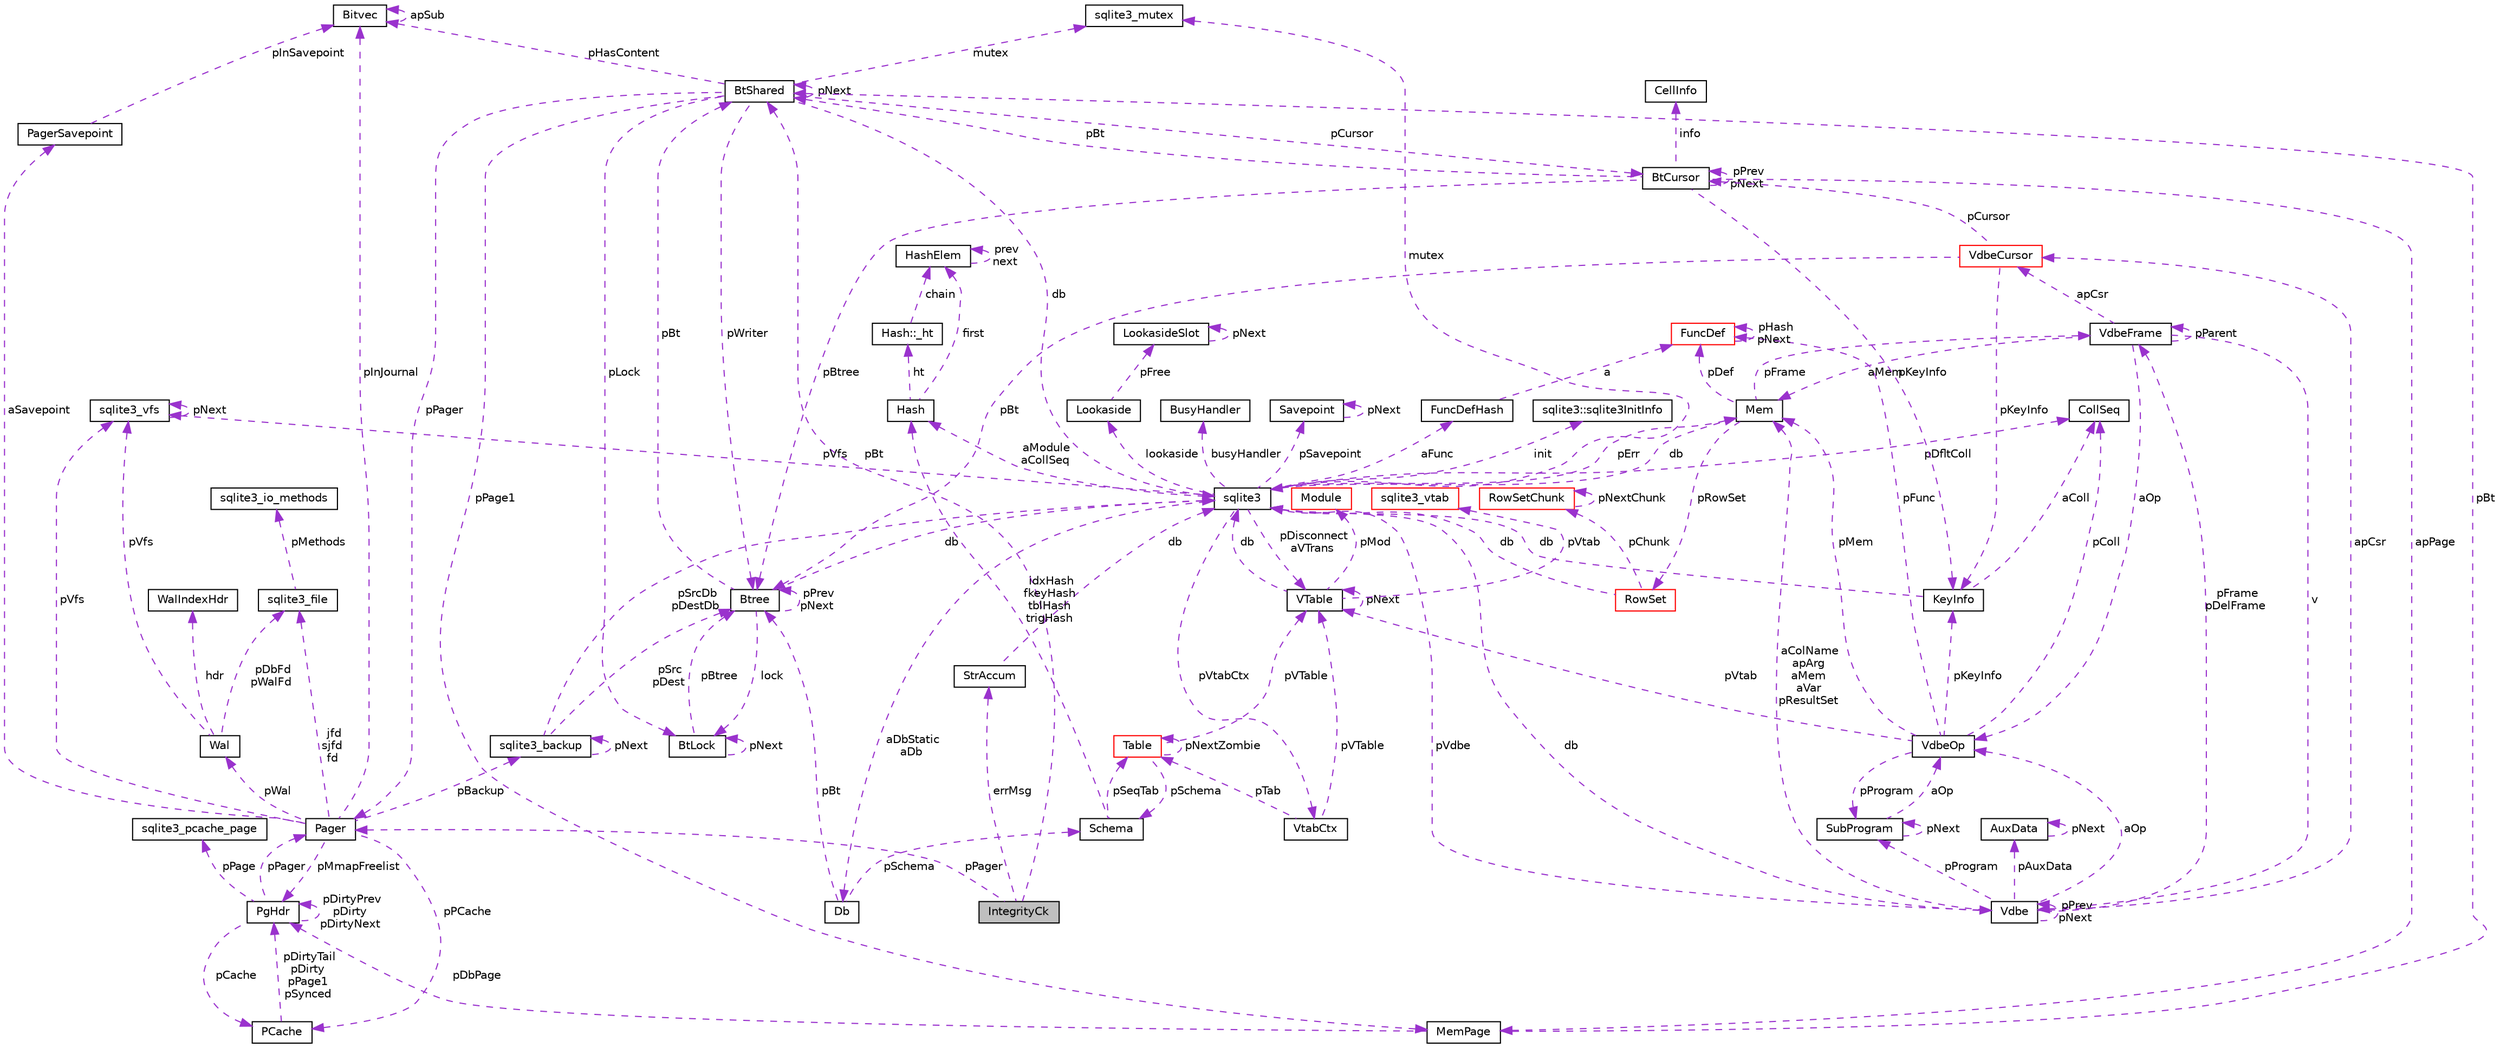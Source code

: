 digraph G
{
 // INTERACTIVE_SVG=YES
  edge [fontname="Helvetica",fontsize="10",labelfontname="Helvetica",labelfontsize="10"];
  node [fontname="Helvetica",fontsize="10",shape=record];
  Node1 [label="IntegrityCk",height=0.2,width=0.4,color="black", fillcolor="grey75", style="filled" fontcolor="black"];
  Node2 -> Node1 [dir="back",color="darkorchid3",fontsize="10",style="dashed",label=" pBt" ,fontname="Helvetica"];
  Node2 [label="BtShared",height=0.2,width=0.4,color="black", fillcolor="white", style="filled",URL="$d3/d1f/struct_bt_shared.html"];
  Node3 -> Node2 [dir="back",color="darkorchid3",fontsize="10",style="dashed",label=" pCursor" ,fontname="Helvetica"];
  Node3 [label="BtCursor",height=0.2,width=0.4,color="black", fillcolor="white", style="filled",URL="$db/d2c/struct_bt_cursor.html"];
  Node3 -> Node3 [dir="back",color="darkorchid3",fontsize="10",style="dashed",label=" pPrev\npNext" ,fontname="Helvetica"];
  Node4 -> Node3 [dir="back",color="darkorchid3",fontsize="10",style="dashed",label=" info" ,fontname="Helvetica"];
  Node4 [label="CellInfo",height=0.2,width=0.4,color="black", fillcolor="white", style="filled",URL="$de/dbe/struct_cell_info.html"];
  Node2 -> Node3 [dir="back",color="darkorchid3",fontsize="10",style="dashed",label=" pBt" ,fontname="Helvetica"];
  Node5 -> Node3 [dir="back",color="darkorchid3",fontsize="10",style="dashed",label=" apPage" ,fontname="Helvetica"];
  Node5 [label="MemPage",height=0.2,width=0.4,color="black", fillcolor="white", style="filled",URL="$d8/d9f/struct_mem_page.html"];
  Node2 -> Node5 [dir="back",color="darkorchid3",fontsize="10",style="dashed",label=" pBt" ,fontname="Helvetica"];
  Node6 -> Node5 [dir="back",color="darkorchid3",fontsize="10",style="dashed",label=" pDbPage" ,fontname="Helvetica"];
  Node6 [label="PgHdr",height=0.2,width=0.4,color="black", fillcolor="white", style="filled",URL="$d7/de5/struct_pg_hdr.html"];
  Node7 -> Node6 [dir="back",color="darkorchid3",fontsize="10",style="dashed",label=" pPage" ,fontname="Helvetica"];
  Node7 [label="sqlite3_pcache_page",height=0.2,width=0.4,color="black", fillcolor="white", style="filled",URL="$d8/d72/structsqlite3__pcache__page.html"];
  Node8 -> Node6 [dir="back",color="darkorchid3",fontsize="10",style="dashed",label=" pCache" ,fontname="Helvetica"];
  Node8 [label="PCache",height=0.2,width=0.4,color="black", fillcolor="white", style="filled",URL="$d3/d3e/struct_p_cache.html"];
  Node6 -> Node8 [dir="back",color="darkorchid3",fontsize="10",style="dashed",label=" pDirtyTail\npDirty\npPage1\npSynced" ,fontname="Helvetica"];
  Node6 -> Node6 [dir="back",color="darkorchid3",fontsize="10",style="dashed",label=" pDirtyPrev\npDirty\npDirtyNext" ,fontname="Helvetica"];
  Node9 -> Node6 [dir="back",color="darkorchid3",fontsize="10",style="dashed",label=" pPager" ,fontname="Helvetica"];
  Node9 [label="Pager",height=0.2,width=0.4,color="black", fillcolor="white", style="filled",URL="$d0/dba/struct_pager.html"];
  Node8 -> Node9 [dir="back",color="darkorchid3",fontsize="10",style="dashed",label=" pPCache" ,fontname="Helvetica"];
  Node10 -> Node9 [dir="back",color="darkorchid3",fontsize="10",style="dashed",label=" pBackup" ,fontname="Helvetica"];
  Node10 [label="sqlite3_backup",height=0.2,width=0.4,color="black", fillcolor="white", style="filled",URL="$d4/da8/structsqlite3__backup.html"];
  Node10 -> Node10 [dir="back",color="darkorchid3",fontsize="10",style="dashed",label=" pNext" ,fontname="Helvetica"];
  Node11 -> Node10 [dir="back",color="darkorchid3",fontsize="10",style="dashed",label=" pSrcDb\npDestDb" ,fontname="Helvetica"];
  Node11 [label="sqlite3",height=0.2,width=0.4,color="black", fillcolor="white", style="filled",URL="$d9/dcd/structsqlite3.html"];
  Node12 -> Node11 [dir="back",color="darkorchid3",fontsize="10",style="dashed",label=" pErr" ,fontname="Helvetica"];
  Node12 [label="Mem",height=0.2,width=0.4,color="black", fillcolor="white", style="filled",URL="$df/d48/struct_mem.html"];
  Node11 -> Node12 [dir="back",color="darkorchid3",fontsize="10",style="dashed",label=" db" ,fontname="Helvetica"];
  Node13 -> Node12 [dir="back",color="darkorchid3",fontsize="10",style="dashed",label=" pFrame" ,fontname="Helvetica"];
  Node13 [label="VdbeFrame",height=0.2,width=0.4,color="black", fillcolor="white", style="filled",URL="$de/d74/struct_vdbe_frame.html"];
  Node12 -> Node13 [dir="back",color="darkorchid3",fontsize="10",style="dashed",label=" aMem" ,fontname="Helvetica"];
  Node14 -> Node13 [dir="back",color="darkorchid3",fontsize="10",style="dashed",label=" v" ,fontname="Helvetica"];
  Node14 [label="Vdbe",height=0.2,width=0.4,color="black", fillcolor="white", style="filled",URL="$db/df8/struct_vdbe.html"];
  Node14 -> Node14 [dir="back",color="darkorchid3",fontsize="10",style="dashed",label=" pPrev\npNext" ,fontname="Helvetica"];
  Node12 -> Node14 [dir="back",color="darkorchid3",fontsize="10",style="dashed",label=" aColName\napArg\naMem\naVar\npResultSet" ,fontname="Helvetica"];
  Node11 -> Node14 [dir="back",color="darkorchid3",fontsize="10",style="dashed",label=" db" ,fontname="Helvetica"];
  Node13 -> Node14 [dir="back",color="darkorchid3",fontsize="10",style="dashed",label=" pFrame\npDelFrame" ,fontname="Helvetica"];
  Node15 -> Node14 [dir="back",color="darkorchid3",fontsize="10",style="dashed",label=" pAuxData" ,fontname="Helvetica"];
  Node15 [label="AuxData",height=0.2,width=0.4,color="black", fillcolor="white", style="filled",URL="$d5/d59/struct_aux_data.html"];
  Node15 -> Node15 [dir="back",color="darkorchid3",fontsize="10",style="dashed",label=" pNext" ,fontname="Helvetica"];
  Node16 -> Node14 [dir="back",color="darkorchid3",fontsize="10",style="dashed",label=" pProgram" ,fontname="Helvetica"];
  Node16 [label="SubProgram",height=0.2,width=0.4,color="black", fillcolor="white", style="filled",URL="$d4/d16/struct_sub_program.html"];
  Node16 -> Node16 [dir="back",color="darkorchid3",fontsize="10",style="dashed",label=" pNext" ,fontname="Helvetica"];
  Node17 -> Node16 [dir="back",color="darkorchid3",fontsize="10",style="dashed",label=" aOp" ,fontname="Helvetica"];
  Node17 [label="VdbeOp",height=0.2,width=0.4,color="black", fillcolor="white", style="filled",URL="$d2/dd9/struct_vdbe_op.html"];
  Node12 -> Node17 [dir="back",color="darkorchid3",fontsize="10",style="dashed",label=" pMem" ,fontname="Helvetica"];
  Node18 -> Node17 [dir="back",color="darkorchid3",fontsize="10",style="dashed",label=" pColl" ,fontname="Helvetica"];
  Node18 [label="CollSeq",height=0.2,width=0.4,color="black", fillcolor="white", style="filled",URL="$d0/d7d/struct_coll_seq.html"];
  Node19 -> Node17 [dir="back",color="darkorchid3",fontsize="10",style="dashed",label=" pVtab" ,fontname="Helvetica"];
  Node19 [label="VTable",height=0.2,width=0.4,color="black", fillcolor="white", style="filled",URL="$db/d7e/struct_v_table.html"];
  Node11 -> Node19 [dir="back",color="darkorchid3",fontsize="10",style="dashed",label=" db" ,fontname="Helvetica"];
  Node19 -> Node19 [dir="back",color="darkorchid3",fontsize="10",style="dashed",label=" pNext" ,fontname="Helvetica"];
  Node20 -> Node19 [dir="back",color="darkorchid3",fontsize="10",style="dashed",label=" pMod" ,fontname="Helvetica"];
  Node20 [label="Module",height=0.2,width=0.4,color="red", fillcolor="white", style="filled",URL="$d0/d3b/struct_module.html"];
  Node21 -> Node19 [dir="back",color="darkorchid3",fontsize="10",style="dashed",label=" pVtab" ,fontname="Helvetica"];
  Node21 [label="sqlite3_vtab",height=0.2,width=0.4,color="red", fillcolor="white", style="filled",URL="$d3/d12/structsqlite3__vtab.html"];
  Node16 -> Node17 [dir="back",color="darkorchid3",fontsize="10",style="dashed",label=" pProgram" ,fontname="Helvetica"];
  Node22 -> Node17 [dir="back",color="darkorchid3",fontsize="10",style="dashed",label=" pKeyInfo" ,fontname="Helvetica"];
  Node22 [label="KeyInfo",height=0.2,width=0.4,color="black", fillcolor="white", style="filled",URL="$dc/d2f/struct_key_info.html"];
  Node11 -> Node22 [dir="back",color="darkorchid3",fontsize="10",style="dashed",label=" db" ,fontname="Helvetica"];
  Node18 -> Node22 [dir="back",color="darkorchid3",fontsize="10",style="dashed",label=" aColl" ,fontname="Helvetica"];
  Node23 -> Node17 [dir="back",color="darkorchid3",fontsize="10",style="dashed",label=" pFunc" ,fontname="Helvetica"];
  Node23 [label="FuncDef",height=0.2,width=0.4,color="red", fillcolor="white", style="filled",URL="$df/d38/struct_func_def.html"];
  Node23 -> Node23 [dir="back",color="darkorchid3",fontsize="10",style="dashed",label=" pHash\npNext" ,fontname="Helvetica"];
  Node24 -> Node14 [dir="back",color="darkorchid3",fontsize="10",style="dashed",label=" apCsr" ,fontname="Helvetica"];
  Node24 [label="VdbeCursor",height=0.2,width=0.4,color="red", fillcolor="white", style="filled",URL="$d5/dd1/struct_vdbe_cursor.html"];
  Node3 -> Node24 [dir="back",color="darkorchid3",fontsize="10",style="dashed",label=" pCursor" ,fontname="Helvetica"];
  Node22 -> Node24 [dir="back",color="darkorchid3",fontsize="10",style="dashed",label=" pKeyInfo" ,fontname="Helvetica"];
  Node25 -> Node24 [dir="back",color="darkorchid3",fontsize="10",style="dashed",label=" pBt" ,fontname="Helvetica"];
  Node25 [label="Btree",height=0.2,width=0.4,color="black", fillcolor="white", style="filled",URL="$d9/d90/struct_btree.html"];
  Node2 -> Node25 [dir="back",color="darkorchid3",fontsize="10",style="dashed",label=" pBt" ,fontname="Helvetica"];
  Node11 -> Node25 [dir="back",color="darkorchid3",fontsize="10",style="dashed",label=" db" ,fontname="Helvetica"];
  Node26 -> Node25 [dir="back",color="darkorchid3",fontsize="10",style="dashed",label=" lock" ,fontname="Helvetica"];
  Node26 [label="BtLock",height=0.2,width=0.4,color="black", fillcolor="white", style="filled",URL="$d1/d28/struct_bt_lock.html"];
  Node26 -> Node26 [dir="back",color="darkorchid3",fontsize="10",style="dashed",label=" pNext" ,fontname="Helvetica"];
  Node25 -> Node26 [dir="back",color="darkorchid3",fontsize="10",style="dashed",label=" pBtree" ,fontname="Helvetica"];
  Node25 -> Node25 [dir="back",color="darkorchid3",fontsize="10",style="dashed",label=" pPrev\npNext" ,fontname="Helvetica"];
  Node17 -> Node14 [dir="back",color="darkorchid3",fontsize="10",style="dashed",label=" aOp" ,fontname="Helvetica"];
  Node13 -> Node13 [dir="back",color="darkorchid3",fontsize="10",style="dashed",label=" pParent" ,fontname="Helvetica"];
  Node24 -> Node13 [dir="back",color="darkorchid3",fontsize="10",style="dashed",label=" apCsr" ,fontname="Helvetica"];
  Node17 -> Node13 [dir="back",color="darkorchid3",fontsize="10",style="dashed",label=" aOp" ,fontname="Helvetica"];
  Node27 -> Node12 [dir="back",color="darkorchid3",fontsize="10",style="dashed",label=" pRowSet" ,fontname="Helvetica"];
  Node27 [label="RowSet",height=0.2,width=0.4,color="red", fillcolor="white", style="filled",URL="$d5/d67/struct_row_set.html"];
  Node11 -> Node27 [dir="back",color="darkorchid3",fontsize="10",style="dashed",label=" db" ,fontname="Helvetica"];
  Node28 -> Node27 [dir="back",color="darkorchid3",fontsize="10",style="dashed",label=" pChunk" ,fontname="Helvetica"];
  Node28 [label="RowSetChunk",height=0.2,width=0.4,color="red", fillcolor="white", style="filled",URL="$d0/dd7/struct_row_set_chunk.html"];
  Node28 -> Node28 [dir="back",color="darkorchid3",fontsize="10",style="dashed",label=" pNextChunk" ,fontname="Helvetica"];
  Node23 -> Node12 [dir="back",color="darkorchid3",fontsize="10",style="dashed",label=" pDef" ,fontname="Helvetica"];
  Node14 -> Node11 [dir="back",color="darkorchid3",fontsize="10",style="dashed",label=" pVdbe" ,fontname="Helvetica"];
  Node29 -> Node11 [dir="back",color="darkorchid3",fontsize="10",style="dashed",label=" pSavepoint" ,fontname="Helvetica"];
  Node29 [label="Savepoint",height=0.2,width=0.4,color="black", fillcolor="white", style="filled",URL="$db/dde/struct_savepoint.html"];
  Node29 -> Node29 [dir="back",color="darkorchid3",fontsize="10",style="dashed",label=" pNext" ,fontname="Helvetica"];
  Node30 -> Node11 [dir="back",color="darkorchid3",fontsize="10",style="dashed",label=" aFunc" ,fontname="Helvetica"];
  Node30 [label="FuncDefHash",height=0.2,width=0.4,color="black", fillcolor="white", style="filled",URL="$db/dfc/struct_func_def_hash.html"];
  Node23 -> Node30 [dir="back",color="darkorchid3",fontsize="10",style="dashed",label=" a" ,fontname="Helvetica"];
  Node31 -> Node11 [dir="back",color="darkorchid3",fontsize="10",style="dashed",label=" lookaside" ,fontname="Helvetica"];
  Node31 [label="Lookaside",height=0.2,width=0.4,color="black", fillcolor="white", style="filled",URL="$d4/d8a/struct_lookaside.html"];
  Node32 -> Node31 [dir="back",color="darkorchid3",fontsize="10",style="dashed",label=" pFree" ,fontname="Helvetica"];
  Node32 [label="LookasideSlot",height=0.2,width=0.4,color="black", fillcolor="white", style="filled",URL="$dd/d17/struct_lookaside_slot.html"];
  Node32 -> Node32 [dir="back",color="darkorchid3",fontsize="10",style="dashed",label=" pNext" ,fontname="Helvetica"];
  Node33 -> Node11 [dir="back",color="darkorchid3",fontsize="10",style="dashed",label=" mutex" ,fontname="Helvetica"];
  Node33 [label="sqlite3_mutex",height=0.2,width=0.4,color="black", fillcolor="white", style="filled",URL="$d5/d3c/structsqlite3__mutex.html"];
  Node34 -> Node11 [dir="back",color="darkorchid3",fontsize="10",style="dashed",label=" pVfs" ,fontname="Helvetica"];
  Node34 [label="sqlite3_vfs",height=0.2,width=0.4,color="black", fillcolor="white", style="filled",URL="$d3/d36/structsqlite3__vfs.html"];
  Node34 -> Node34 [dir="back",color="darkorchid3",fontsize="10",style="dashed",label=" pNext" ,fontname="Helvetica"];
  Node35 -> Node11 [dir="back",color="darkorchid3",fontsize="10",style="dashed",label=" init" ,fontname="Helvetica"];
  Node35 [label="sqlite3::sqlite3InitInfo",height=0.2,width=0.4,color="black", fillcolor="white", style="filled",URL="$d7/d84/structsqlite3_1_1sqlite3_init_info.html"];
  Node36 -> Node11 [dir="back",color="darkorchid3",fontsize="10",style="dashed",label=" busyHandler" ,fontname="Helvetica"];
  Node36 [label="BusyHandler",height=0.2,width=0.4,color="black", fillcolor="white", style="filled",URL="$d4/d89/struct_busy_handler.html"];
  Node37 -> Node11 [dir="back",color="darkorchid3",fontsize="10",style="dashed",label=" pVtabCtx" ,fontname="Helvetica"];
  Node37 [label="VtabCtx",height=0.2,width=0.4,color="black", fillcolor="white", style="filled",URL="$de/dae/struct_vtab_ctx.html"];
  Node19 -> Node37 [dir="back",color="darkorchid3",fontsize="10",style="dashed",label=" pVTable" ,fontname="Helvetica"];
  Node38 -> Node37 [dir="back",color="darkorchid3",fontsize="10",style="dashed",label=" pTab" ,fontname="Helvetica"];
  Node38 [label="Table",height=0.2,width=0.4,color="red", fillcolor="white", style="filled",URL="$d5/d0d/struct_table.html"];
  Node39 -> Node38 [dir="back",color="darkorchid3",fontsize="10",style="dashed",label=" pSchema" ,fontname="Helvetica"];
  Node39 [label="Schema",height=0.2,width=0.4,color="black", fillcolor="white", style="filled",URL="$df/d15/struct_schema.html"];
  Node38 -> Node39 [dir="back",color="darkorchid3",fontsize="10",style="dashed",label=" pSeqTab" ,fontname="Helvetica"];
  Node40 -> Node39 [dir="back",color="darkorchid3",fontsize="10",style="dashed",label=" idxHash\nfkeyHash\ntblHash\ntrigHash" ,fontname="Helvetica"];
  Node40 [label="Hash",height=0.2,width=0.4,color="black", fillcolor="white", style="filled",URL="$d2/d7a/struct_hash.html"];
  Node41 -> Node40 [dir="back",color="darkorchid3",fontsize="10",style="dashed",label=" ht" ,fontname="Helvetica"];
  Node41 [label="Hash::_ht",height=0.2,width=0.4,color="black", fillcolor="white", style="filled",URL="$dd/d00/struct_hash_1_1__ht.html"];
  Node42 -> Node41 [dir="back",color="darkorchid3",fontsize="10",style="dashed",label=" chain" ,fontname="Helvetica"];
  Node42 [label="HashElem",height=0.2,width=0.4,color="black", fillcolor="white", style="filled",URL="$df/d01/struct_hash_elem.html"];
  Node42 -> Node42 [dir="back",color="darkorchid3",fontsize="10",style="dashed",label=" prev\nnext" ,fontname="Helvetica"];
  Node42 -> Node40 [dir="back",color="darkorchid3",fontsize="10",style="dashed",label=" first" ,fontname="Helvetica"];
  Node19 -> Node38 [dir="back",color="darkorchid3",fontsize="10",style="dashed",label=" pVTable" ,fontname="Helvetica"];
  Node38 -> Node38 [dir="back",color="darkorchid3",fontsize="10",style="dashed",label=" pNextZombie" ,fontname="Helvetica"];
  Node18 -> Node11 [dir="back",color="darkorchid3",fontsize="10",style="dashed",label=" pDfltColl" ,fontname="Helvetica"];
  Node19 -> Node11 [dir="back",color="darkorchid3",fontsize="10",style="dashed",label=" pDisconnect\naVTrans" ,fontname="Helvetica"];
  Node43 -> Node11 [dir="back",color="darkorchid3",fontsize="10",style="dashed",label=" aDbStatic\naDb" ,fontname="Helvetica"];
  Node43 [label="Db",height=0.2,width=0.4,color="black", fillcolor="white", style="filled",URL="$db/dd1/struct_db.html"];
  Node39 -> Node43 [dir="back",color="darkorchid3",fontsize="10",style="dashed",label=" pSchema" ,fontname="Helvetica"];
  Node25 -> Node43 [dir="back",color="darkorchid3",fontsize="10",style="dashed",label=" pBt" ,fontname="Helvetica"];
  Node40 -> Node11 [dir="back",color="darkorchid3",fontsize="10",style="dashed",label=" aModule\naCollSeq" ,fontname="Helvetica"];
  Node25 -> Node10 [dir="back",color="darkorchid3",fontsize="10",style="dashed",label=" pSrc\npDest" ,fontname="Helvetica"];
  Node44 -> Node9 [dir="back",color="darkorchid3",fontsize="10",style="dashed",label=" pInJournal" ,fontname="Helvetica"];
  Node44 [label="Bitvec",height=0.2,width=0.4,color="black", fillcolor="white", style="filled",URL="$d1/d89/struct_bitvec.html"];
  Node44 -> Node44 [dir="back",color="darkorchid3",fontsize="10",style="dashed",label=" apSub" ,fontname="Helvetica"];
  Node45 -> Node9 [dir="back",color="darkorchid3",fontsize="10",style="dashed",label=" jfd\nsjfd\nfd" ,fontname="Helvetica"];
  Node45 [label="sqlite3_file",height=0.2,width=0.4,color="black", fillcolor="white", style="filled",URL="$db/db0/structsqlite3__file.html"];
  Node46 -> Node45 [dir="back",color="darkorchid3",fontsize="10",style="dashed",label=" pMethods" ,fontname="Helvetica"];
  Node46 [label="sqlite3_io_methods",height=0.2,width=0.4,color="black", fillcolor="white", style="filled",URL="$d9/df3/structsqlite3__io__methods.html"];
  Node34 -> Node9 [dir="back",color="darkorchid3",fontsize="10",style="dashed",label=" pVfs" ,fontname="Helvetica"];
  Node6 -> Node9 [dir="back",color="darkorchid3",fontsize="10",style="dashed",label=" pMmapFreelist" ,fontname="Helvetica"];
  Node47 -> Node9 [dir="back",color="darkorchid3",fontsize="10",style="dashed",label=" pWal" ,fontname="Helvetica"];
  Node47 [label="Wal",height=0.2,width=0.4,color="black", fillcolor="white", style="filled",URL="$d6/d4d/struct_wal.html"];
  Node45 -> Node47 [dir="back",color="darkorchid3",fontsize="10",style="dashed",label=" pDbFd\npWalFd" ,fontname="Helvetica"];
  Node34 -> Node47 [dir="back",color="darkorchid3",fontsize="10",style="dashed",label=" pVfs" ,fontname="Helvetica"];
  Node48 -> Node47 [dir="back",color="darkorchid3",fontsize="10",style="dashed",label=" hdr" ,fontname="Helvetica"];
  Node48 [label="WalIndexHdr",height=0.2,width=0.4,color="black", fillcolor="white", style="filled",URL="$d8/de9/struct_wal_index_hdr.html"];
  Node49 -> Node9 [dir="back",color="darkorchid3",fontsize="10",style="dashed",label=" aSavepoint" ,fontname="Helvetica"];
  Node49 [label="PagerSavepoint",height=0.2,width=0.4,color="black", fillcolor="white", style="filled",URL="$de/deb/struct_pager_savepoint.html"];
  Node44 -> Node49 [dir="back",color="darkorchid3",fontsize="10",style="dashed",label=" pInSavepoint" ,fontname="Helvetica"];
  Node22 -> Node3 [dir="back",color="darkorchid3",fontsize="10",style="dashed",label=" pKeyInfo" ,fontname="Helvetica"];
  Node25 -> Node3 [dir="back",color="darkorchid3",fontsize="10",style="dashed",label=" pBtree" ,fontname="Helvetica"];
  Node2 -> Node2 [dir="back",color="darkorchid3",fontsize="10",style="dashed",label=" pNext" ,fontname="Helvetica"];
  Node11 -> Node2 [dir="back",color="darkorchid3",fontsize="10",style="dashed",label=" db" ,fontname="Helvetica"];
  Node44 -> Node2 [dir="back",color="darkorchid3",fontsize="10",style="dashed",label=" pHasContent" ,fontname="Helvetica"];
  Node33 -> Node2 [dir="back",color="darkorchid3",fontsize="10",style="dashed",label=" mutex" ,fontname="Helvetica"];
  Node26 -> Node2 [dir="back",color="darkorchid3",fontsize="10",style="dashed",label=" pLock" ,fontname="Helvetica"];
  Node5 -> Node2 [dir="back",color="darkorchid3",fontsize="10",style="dashed",label=" pPage1" ,fontname="Helvetica"];
  Node25 -> Node2 [dir="back",color="darkorchid3",fontsize="10",style="dashed",label=" pWriter" ,fontname="Helvetica"];
  Node9 -> Node2 [dir="back",color="darkorchid3",fontsize="10",style="dashed",label=" pPager" ,fontname="Helvetica"];
  Node50 -> Node1 [dir="back",color="darkorchid3",fontsize="10",style="dashed",label=" errMsg" ,fontname="Helvetica"];
  Node50 [label="StrAccum",height=0.2,width=0.4,color="black", fillcolor="white", style="filled",URL="$d2/d2f/struct_str_accum.html"];
  Node11 -> Node50 [dir="back",color="darkorchid3",fontsize="10",style="dashed",label=" db" ,fontname="Helvetica"];
  Node9 -> Node1 [dir="back",color="darkorchid3",fontsize="10",style="dashed",label=" pPager" ,fontname="Helvetica"];
}

